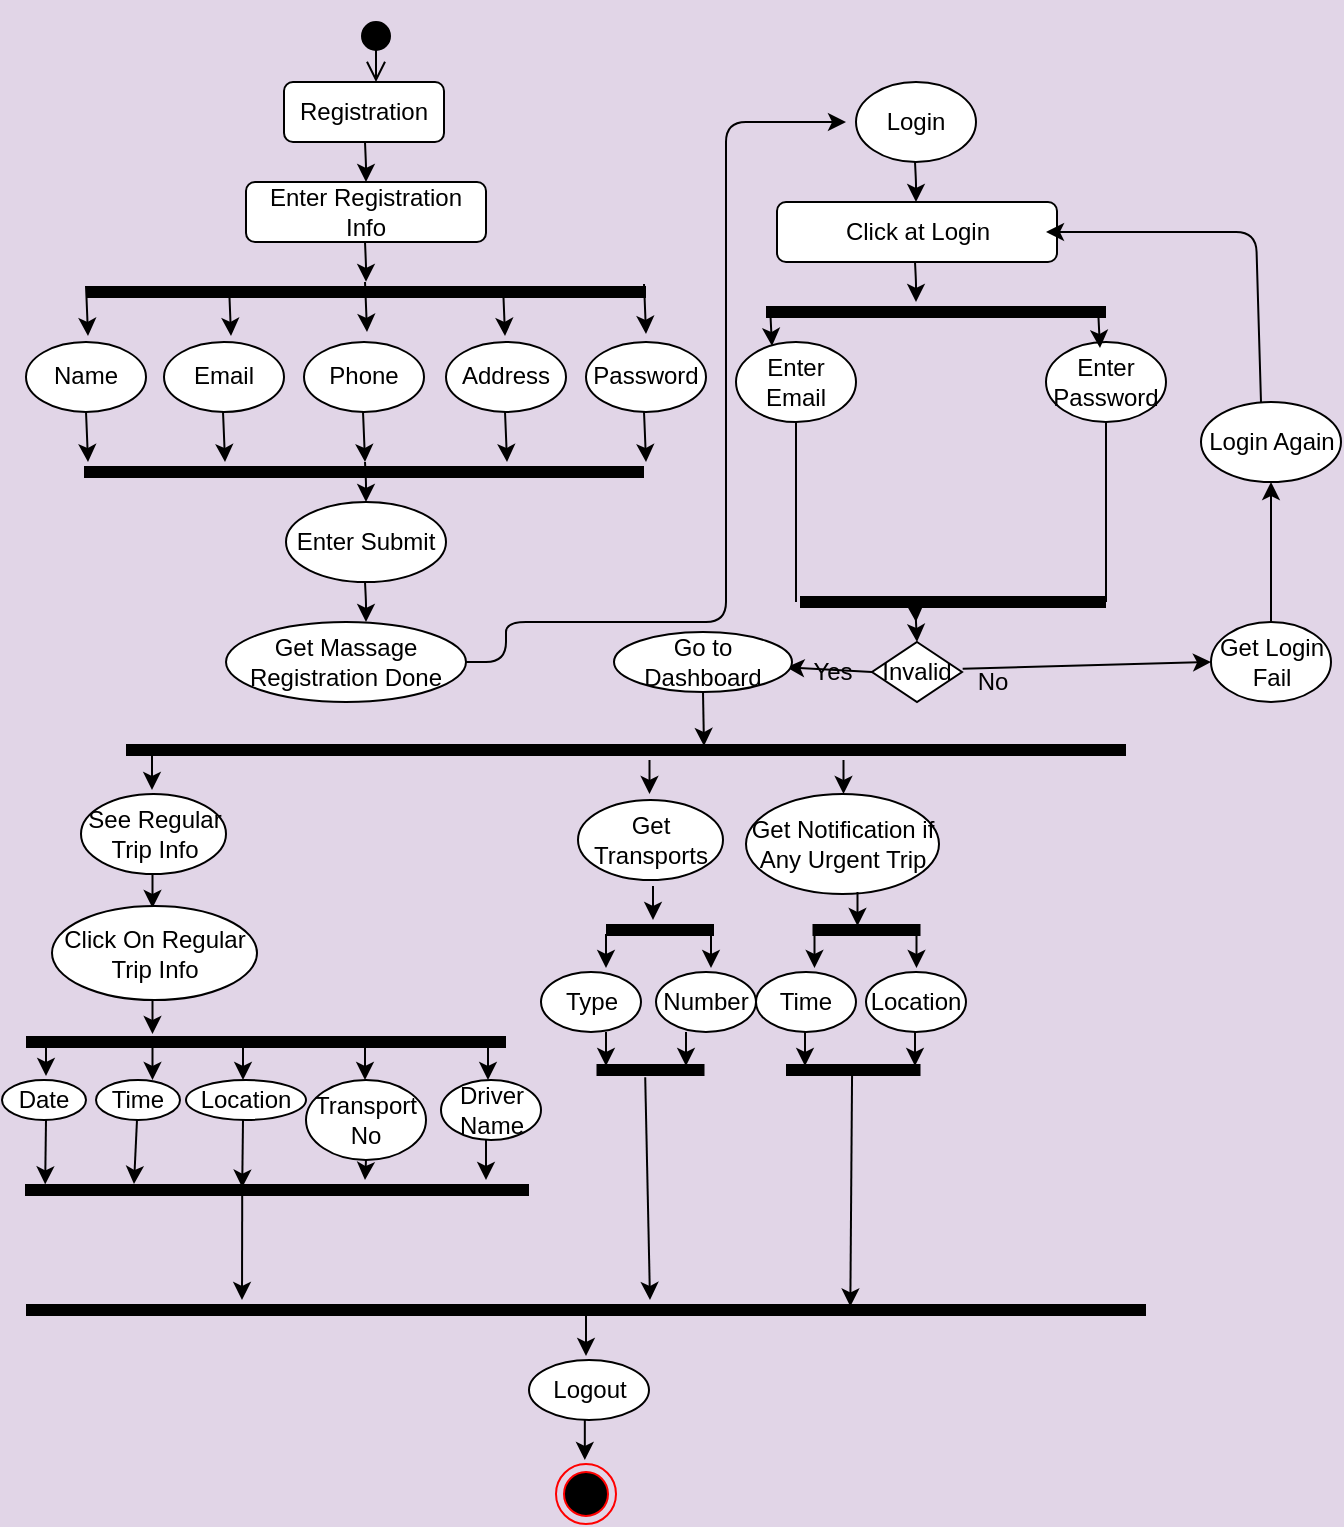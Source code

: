 <mxfile version="15.3.4" type="github">
  <diagram id="tKXObVT6ODstsICqTzrA" name="Page-1">
    <mxGraphModel dx="1488" dy="605" grid="0" gridSize="10" guides="1" tooltips="1" connect="1" arrows="1" fold="1" page="1" pageScale="1" pageWidth="827" pageHeight="1169" background="#E1D5E7" math="0" shadow="0">
      <root>
        <mxCell id="0" />
        <mxCell id="1" parent="0" />
        <mxCell id="a5vDsfFaX1BTuz3lG2Y1-60" value="" style="endArrow=classic;html=1;" parent="1" edge="1">
          <mxGeometry x="30" y="51" width="50" height="50" as="geometry">
            <mxPoint x="199.5" y="261" as="sourcePoint" />
            <mxPoint x="200" y="281" as="targetPoint" />
            <Array as="points">
              <mxPoint x="200" y="271" />
            </Array>
          </mxGeometry>
        </mxCell>
        <mxCell id="a5vDsfFaX1BTuz3lG2Y1-61" value="Get Massage Registration Done" style="ellipse;whiteSpace=wrap;html=1;" parent="1" vertex="1">
          <mxGeometry x="130" y="341" width="120" height="40" as="geometry" />
        </mxCell>
        <mxCell id="a5vDsfFaX1BTuz3lG2Y1-62" value="" style="endArrow=classic;html=1;" parent="1" edge="1">
          <mxGeometry x="30" y="41" width="50" height="50" as="geometry">
            <mxPoint x="199.5" y="321" as="sourcePoint" />
            <mxPoint x="200" y="341" as="targetPoint" />
            <Array as="points">
              <mxPoint x="200" y="331" />
            </Array>
          </mxGeometry>
        </mxCell>
        <mxCell id="a5vDsfFaX1BTuz3lG2Y1-63" value="Enter Submit" style="ellipse;whiteSpace=wrap;html=1;" parent="1" vertex="1">
          <mxGeometry x="160" y="281" width="80" height="40" as="geometry" />
        </mxCell>
        <mxCell id="a5vDsfFaX1BTuz3lG2Y1-64" value="" style="endArrow=classic;html=1;exitX=1;exitY=0.5;exitDx=0;exitDy=0;" parent="1" source="a5vDsfFaX1BTuz3lG2Y1-61" edge="1">
          <mxGeometry x="30" y="71" width="50" height="50" as="geometry">
            <mxPoint x="260" y="351" as="sourcePoint" />
            <mxPoint x="440" y="91" as="targetPoint" />
            <Array as="points">
              <mxPoint x="270" y="361" />
              <mxPoint x="270" y="341" />
              <mxPoint x="380" y="341" />
              <mxPoint x="380" y="261" />
              <mxPoint x="380" y="91" />
            </Array>
          </mxGeometry>
        </mxCell>
        <mxCell id="a5vDsfFaX1BTuz3lG2Y1-65" value="Login" style="ellipse;whiteSpace=wrap;html=1;" parent="1" vertex="1">
          <mxGeometry x="445" y="71" width="60" height="40" as="geometry" />
        </mxCell>
        <mxCell id="a5vDsfFaX1BTuz3lG2Y1-66" value="" style="endArrow=classic;html=1;" parent="1" edge="1">
          <mxGeometry x="30" y="21" width="50" height="50" as="geometry">
            <mxPoint x="474.5" y="111" as="sourcePoint" />
            <mxPoint x="475" y="131" as="targetPoint" />
            <Array as="points">
              <mxPoint x="475" y="121" />
            </Array>
          </mxGeometry>
        </mxCell>
        <mxCell id="a5vDsfFaX1BTuz3lG2Y1-67" value="Click at Login" style="rounded=1;whiteSpace=wrap;html=1;" parent="1" vertex="1">
          <mxGeometry x="405.5" y="131" width="140" height="30" as="geometry" />
        </mxCell>
        <mxCell id="a5vDsfFaX1BTuz3lG2Y1-68" value="" style="endArrow=classic;html=1;" parent="1" edge="1">
          <mxGeometry x="30" y="11" width="50" height="50" as="geometry">
            <mxPoint x="474.5" y="161" as="sourcePoint" />
            <mxPoint x="475" y="181" as="targetPoint" />
            <Array as="points">
              <mxPoint x="475" y="171" />
            </Array>
          </mxGeometry>
        </mxCell>
        <mxCell id="a5vDsfFaX1BTuz3lG2Y1-69" value="Enter Email" style="ellipse;whiteSpace=wrap;html=1;" parent="1" vertex="1">
          <mxGeometry x="385" y="201" width="60" height="40" as="geometry" />
        </mxCell>
        <mxCell id="a5vDsfFaX1BTuz3lG2Y1-70" value="Enter Password" style="ellipse;whiteSpace=wrap;html=1;" parent="1" vertex="1">
          <mxGeometry x="540" y="201" width="60" height="40" as="geometry" />
        </mxCell>
        <mxCell id="a5vDsfFaX1BTuz3lG2Y1-71" value="" style="endArrow=classic;html=1;" parent="1" edge="1">
          <mxGeometry x="56" y="4" width="50" height="50" as="geometry">
            <mxPoint x="566" y="184" as="sourcePoint" />
            <mxPoint x="567" y="204" as="targetPoint" />
            <Array as="points">
              <mxPoint x="566.5" y="194" />
            </Array>
          </mxGeometry>
        </mxCell>
        <mxCell id="a5vDsfFaX1BTuz3lG2Y1-72" value="" style="endArrow=none;html=1;entryX=0.5;entryY=1;entryDx=0;entryDy=0;" parent="1" target="a5vDsfFaX1BTuz3lG2Y1-69" edge="1">
          <mxGeometry x="30" y="71" width="50" height="50" as="geometry">
            <mxPoint x="415" y="331" as="sourcePoint" />
            <mxPoint x="460" y="281" as="targetPoint" />
          </mxGeometry>
        </mxCell>
        <mxCell id="a5vDsfFaX1BTuz3lG2Y1-73" value="" style="endArrow=none;html=1;entryX=0.5;entryY=1;entryDx=0;entryDy=0;" parent="1" target="a5vDsfFaX1BTuz3lG2Y1-70" edge="1">
          <mxGeometry x="30" y="71" width="50" height="50" as="geometry">
            <mxPoint x="570" y="331" as="sourcePoint" />
            <mxPoint x="460" y="281" as="targetPoint" />
          </mxGeometry>
        </mxCell>
        <mxCell id="a5vDsfFaX1BTuz3lG2Y1-74" value="" style="endArrow=classic;html=1;" parent="1" edge="1">
          <mxGeometry x="30" y="71" width="50" height="50" as="geometry">
            <mxPoint x="474.5" y="331" as="sourcePoint" />
            <mxPoint x="475" y="341" as="targetPoint" />
            <Array as="points">
              <mxPoint x="475" y="341" />
            </Array>
          </mxGeometry>
        </mxCell>
        <mxCell id="a5vDsfFaX1BTuz3lG2Y1-75" value="Invalid" style="rhombus;whiteSpace=wrap;html=1;" parent="1" vertex="1">
          <mxGeometry x="453" y="351" width="45" height="30" as="geometry" />
        </mxCell>
        <mxCell id="a5vDsfFaX1BTuz3lG2Y1-76" value="" style="endArrow=classic;html=1;exitX=0;exitY=0.5;exitDx=0;exitDy=0;entryX=-0.07;entryY=0.38;entryDx=0;entryDy=0;entryPerimeter=0;" parent="1" source="a5vDsfFaX1BTuz3lG2Y1-75" target="a5vDsfFaX1BTuz3lG2Y1-78" edge="1">
          <mxGeometry x="30" y="71" width="50" height="50" as="geometry">
            <mxPoint x="410" y="431" as="sourcePoint" />
            <mxPoint x="420" y="381" as="targetPoint" />
          </mxGeometry>
        </mxCell>
        <mxCell id="a5vDsfFaX1BTuz3lG2Y1-77" value="Go to Dashboard" style="ellipse;whiteSpace=wrap;html=1;" parent="1" vertex="1">
          <mxGeometry x="324" y="346" width="89" height="30" as="geometry" />
        </mxCell>
        <mxCell id="a5vDsfFaX1BTuz3lG2Y1-78" value="Yes" style="text;html=1;align=center;verticalAlign=middle;resizable=0;points=[];autosize=1;strokeColor=none;" parent="1" vertex="1">
          <mxGeometry x="413" y="356" width="40" height="20" as="geometry" />
        </mxCell>
        <mxCell id="a5vDsfFaX1BTuz3lG2Y1-79" value="No" style="text;html=1;align=center;verticalAlign=middle;resizable=0;points=[];autosize=1;strokeColor=none;" parent="1" vertex="1">
          <mxGeometry x="498" y="361" width="30" height="20" as="geometry" />
        </mxCell>
        <mxCell id="a5vDsfFaX1BTuz3lG2Y1-80" value="Get Login Fail" style="ellipse;whiteSpace=wrap;html=1;" parent="1" vertex="1">
          <mxGeometry x="622.5" y="341" width="60" height="40" as="geometry" />
        </mxCell>
        <mxCell id="a5vDsfFaX1BTuz3lG2Y1-81" value="" style="endArrow=classic;html=1;entryX=0;entryY=0.5;entryDx=0;entryDy=0;exitX=0.011;exitY=0.167;exitDx=0;exitDy=0;exitPerimeter=0;" parent="1" source="a5vDsfFaX1BTuz3lG2Y1-79" target="a5vDsfFaX1BTuz3lG2Y1-80" edge="1">
          <mxGeometry x="30" y="63" width="50" height="50" as="geometry">
            <mxPoint x="497" y="373" as="sourcePoint" />
            <mxPoint x="590" y="373" as="targetPoint" />
          </mxGeometry>
        </mxCell>
        <mxCell id="a5vDsfFaX1BTuz3lG2Y1-82" value="" style="endArrow=classic;html=1;exitX=0.5;exitY=0;exitDx=0;exitDy=0;" parent="1" edge="1">
          <mxGeometry x="25" y="71" width="50" height="50" as="geometry">
            <mxPoint x="647.5" y="231" as="sourcePoint" />
            <mxPoint x="540" y="146" as="targetPoint" />
            <Array as="points">
              <mxPoint x="645" y="146" />
            </Array>
          </mxGeometry>
        </mxCell>
        <mxCell id="a5vDsfFaX1BTuz3lG2Y1-83" value="Login Again" style="ellipse;whiteSpace=wrap;html=1;" parent="1" vertex="1">
          <mxGeometry x="617.5" y="231" width="70" height="40" as="geometry" />
        </mxCell>
        <mxCell id="a5vDsfFaX1BTuz3lG2Y1-84" value="" style="endArrow=classic;html=1;exitX=0.5;exitY=0;exitDx=0;exitDy=0;entryX=0.5;entryY=1;entryDx=0;entryDy=0;" parent="1" source="a5vDsfFaX1BTuz3lG2Y1-80" target="a5vDsfFaX1BTuz3lG2Y1-83" edge="1">
          <mxGeometry x="30" y="71" width="50" height="50" as="geometry">
            <mxPoint x="410" y="431" as="sourcePoint" />
            <mxPoint x="460" y="381" as="targetPoint" />
          </mxGeometry>
        </mxCell>
        <mxCell id="a5vDsfFaX1BTuz3lG2Y1-85" value="Registration" style="rounded=1;whiteSpace=wrap;html=1;" parent="1" vertex="1">
          <mxGeometry x="159" y="71" width="80" height="30" as="geometry" />
        </mxCell>
        <mxCell id="a5vDsfFaX1BTuz3lG2Y1-86" value="Enter Registration Info" style="rounded=1;whiteSpace=wrap;html=1;" parent="1" vertex="1">
          <mxGeometry x="140" y="121" width="120" height="30" as="geometry" />
        </mxCell>
        <mxCell id="a5vDsfFaX1BTuz3lG2Y1-87" value="" style="endArrow=classic;html=1;" parent="1" edge="1">
          <mxGeometry x="30" y="66.142" width="50" height="58.294" as="geometry">
            <mxPoint x="199.5" y="101.118" as="sourcePoint" />
            <mxPoint x="200" y="121" as="targetPoint" />
            <Array as="points">
              <mxPoint x="200" y="112.777" />
            </Array>
          </mxGeometry>
        </mxCell>
        <mxCell id="a5vDsfFaX1BTuz3lG2Y1-88" value="" style="endArrow=classic;html=1;" parent="1" edge="1">
          <mxGeometry x="30" y="46.072" width="50" height="58.294" as="geometry">
            <mxPoint x="199.5" y="151.001" as="sourcePoint" />
            <mxPoint x="200" y="170.93" as="targetPoint" />
            <Array as="points">
              <mxPoint x="200" y="162.66" />
            </Array>
          </mxGeometry>
        </mxCell>
        <mxCell id="a5vDsfFaX1BTuz3lG2Y1-89" value="Name" style="ellipse;whiteSpace=wrap;html=1;" parent="1" vertex="1">
          <mxGeometry x="30" y="201.004" width="60" height="34.976" as="geometry" />
        </mxCell>
        <mxCell id="a5vDsfFaX1BTuz3lG2Y1-90" value="Email" style="ellipse;whiteSpace=wrap;html=1;" parent="1" vertex="1">
          <mxGeometry x="99" y="201.004" width="60" height="34.976" as="geometry" />
        </mxCell>
        <mxCell id="a5vDsfFaX1BTuz3lG2Y1-91" value="Phone" style="ellipse;whiteSpace=wrap;html=1;" parent="1" vertex="1">
          <mxGeometry x="169" y="201.004" width="60" height="34.976" as="geometry" />
        </mxCell>
        <mxCell id="a5vDsfFaX1BTuz3lG2Y1-92" value="Address" style="ellipse;whiteSpace=wrap;html=1;" parent="1" vertex="1">
          <mxGeometry x="240" y="201.004" width="60" height="34.976" as="geometry" />
        </mxCell>
        <mxCell id="a5vDsfFaX1BTuz3lG2Y1-93" value="Password" style="ellipse;whiteSpace=wrap;html=1;" parent="1" vertex="1">
          <mxGeometry x="310" y="201.004" width="60" height="34.976" as="geometry" />
        </mxCell>
        <mxCell id="a5vDsfFaX1BTuz3lG2Y1-94" value="" style="html=1;verticalAlign=bottom;startArrow=circle;startFill=1;endArrow=open;startSize=6;endSize=8;" parent="1" edge="1">
          <mxGeometry x="30" y="40" width="80" as="geometry">
            <mxPoint x="205" y="40" as="sourcePoint" />
            <mxPoint x="205" y="71" as="targetPoint" />
          </mxGeometry>
        </mxCell>
        <mxCell id="a5vDsfFaX1BTuz3lG2Y1-95" value="" style="shape=line;html=1;strokeWidth=6;" parent="1" vertex="1">
          <mxGeometry x="60" y="171" width="280" height="10" as="geometry" />
        </mxCell>
        <mxCell id="a5vDsfFaX1BTuz3lG2Y1-96" value="" style="endArrow=classic;html=1;" parent="1" edge="1">
          <mxGeometry x="30" y="33.092" width="50" height="58.294" as="geometry">
            <mxPoint x="60" y="172.997" as="sourcePoint" />
            <mxPoint x="61" y="197.95" as="targetPoint" />
            <Array as="points">
              <mxPoint x="60.5" y="184.656" />
            </Array>
          </mxGeometry>
        </mxCell>
        <mxCell id="a5vDsfFaX1BTuz3lG2Y1-97" value="" style="endArrow=classic;html=1;" parent="1" edge="1">
          <mxGeometry x="101.5" y="33.092" width="50" height="58.294" as="geometry">
            <mxPoint x="131.5" y="172.997" as="sourcePoint" />
            <mxPoint x="132.5" y="197.95" as="targetPoint" />
            <Array as="points">
              <mxPoint x="132" y="184.656" />
            </Array>
          </mxGeometry>
        </mxCell>
        <mxCell id="a5vDsfFaX1BTuz3lG2Y1-98" value="" style="endArrow=classic;html=1;" parent="1" edge="1">
          <mxGeometry x="169.5" y="31.092" width="50" height="58.294" as="geometry">
            <mxPoint x="199.5" y="170.997" as="sourcePoint" />
            <mxPoint x="200.5" y="195.95" as="targetPoint" />
            <Array as="points">
              <mxPoint x="200" y="182.656" />
            </Array>
          </mxGeometry>
        </mxCell>
        <mxCell id="a5vDsfFaX1BTuz3lG2Y1-99" value="" style="endArrow=classic;html=1;" parent="1" edge="1">
          <mxGeometry x="238.5" y="33.092" width="50" height="58.294" as="geometry">
            <mxPoint x="268.5" y="172.997" as="sourcePoint" />
            <mxPoint x="269.5" y="197.95" as="targetPoint" />
            <Array as="points">
              <mxPoint x="269" y="184.656" />
            </Array>
          </mxGeometry>
        </mxCell>
        <mxCell id="a5vDsfFaX1BTuz3lG2Y1-100" value="" style="endArrow=classic;html=1;" parent="1" edge="1">
          <mxGeometry x="309" y="32.092" width="50" height="58.294" as="geometry">
            <mxPoint x="339" y="171.997" as="sourcePoint" />
            <mxPoint x="340" y="196.95" as="targetPoint" />
            <Array as="points">
              <mxPoint x="339.5" y="183.656" />
            </Array>
          </mxGeometry>
        </mxCell>
        <mxCell id="a5vDsfFaX1BTuz3lG2Y1-101" value="" style="endArrow=classic;html=1;" parent="1" edge="1">
          <mxGeometry x="30" y="96.072" width="50" height="58.294" as="geometry">
            <mxPoint x="60" y="235.977" as="sourcePoint" />
            <mxPoint x="61" y="261" as="targetPoint" />
            <Array as="points">
              <mxPoint x="60.5" y="247.636" />
            </Array>
          </mxGeometry>
        </mxCell>
        <mxCell id="a5vDsfFaX1BTuz3lG2Y1-102" value="" style="endArrow=classic;html=1;" parent="1" edge="1">
          <mxGeometry x="98.5" y="96.072" width="50" height="58.294" as="geometry">
            <mxPoint x="128.5" y="235.977" as="sourcePoint" />
            <mxPoint x="129.5" y="261" as="targetPoint" />
            <Array as="points">
              <mxPoint x="129" y="247.636" />
            </Array>
          </mxGeometry>
        </mxCell>
        <mxCell id="a5vDsfFaX1BTuz3lG2Y1-103" value="" style="endArrow=classic;html=1;" parent="1" edge="1">
          <mxGeometry x="168.5" y="96.072" width="50" height="58.294" as="geometry">
            <mxPoint x="198.5" y="235.977" as="sourcePoint" />
            <mxPoint x="199.5" y="261" as="targetPoint" />
            <Array as="points">
              <mxPoint x="199" y="247.636" />
            </Array>
          </mxGeometry>
        </mxCell>
        <mxCell id="a5vDsfFaX1BTuz3lG2Y1-104" value="" style="endArrow=classic;html=1;" parent="1" edge="1">
          <mxGeometry x="239.5" y="96.072" width="50" height="58.294" as="geometry">
            <mxPoint x="269.5" y="235.977" as="sourcePoint" />
            <mxPoint x="270.5" y="261" as="targetPoint" />
            <Array as="points">
              <mxPoint x="270" y="247.636" />
            </Array>
          </mxGeometry>
        </mxCell>
        <mxCell id="a5vDsfFaX1BTuz3lG2Y1-105" value="" style="endArrow=classic;html=1;" parent="1" edge="1">
          <mxGeometry x="309" y="96.072" width="50" height="58.294" as="geometry">
            <mxPoint x="339" y="235.977" as="sourcePoint" />
            <mxPoint x="340" y="261" as="targetPoint" />
            <Array as="points">
              <mxPoint x="339.5" y="247.636" />
            </Array>
          </mxGeometry>
        </mxCell>
        <mxCell id="a5vDsfFaX1BTuz3lG2Y1-106" value="" style="shape=line;html=1;strokeWidth=6;" parent="1" vertex="1">
          <mxGeometry x="59" y="261" width="280" height="10" as="geometry" />
        </mxCell>
        <mxCell id="a5vDsfFaX1BTuz3lG2Y1-107" value="" style="shape=line;html=1;strokeWidth=6;" parent="1" vertex="1">
          <mxGeometry x="400" y="181" width="170" height="10" as="geometry" />
        </mxCell>
        <mxCell id="a5vDsfFaX1BTuz3lG2Y1-108" value="" style="endArrow=classic;html=1;" parent="1" edge="1">
          <mxGeometry x="-108" y="3" width="50" height="50" as="geometry">
            <mxPoint x="402" y="183" as="sourcePoint" />
            <mxPoint x="403" y="203" as="targetPoint" />
            <Array as="points">
              <mxPoint x="402.5" y="193" />
            </Array>
          </mxGeometry>
        </mxCell>
        <mxCell id="a5vDsfFaX1BTuz3lG2Y1-109" value="" style="endArrow=classic;html=1;" parent="1" edge="1">
          <mxGeometry x="-35.5" y="151" width="50" height="50" as="geometry">
            <mxPoint x="474.5" y="331" as="sourcePoint" />
            <mxPoint x="475.5" y="351" as="targetPoint" />
            <Array as="points">
              <mxPoint x="475" y="341" />
            </Array>
          </mxGeometry>
        </mxCell>
        <mxCell id="a5vDsfFaX1BTuz3lG2Y1-110" value="" style="shape=line;html=1;strokeWidth=6;" parent="1" vertex="1">
          <mxGeometry x="417" y="326" width="153" height="10" as="geometry" />
        </mxCell>
        <mxCell id="a5vDsfFaX1BTuz3lG2Y1-2" value="" style="shape=line;html=1;strokeWidth=6;rotation=0;" parent="1" vertex="1">
          <mxGeometry x="80" y="400" width="500" height="10" as="geometry" />
        </mxCell>
        <mxCell id="a5vDsfFaX1BTuz3lG2Y1-3" value="" style="endArrow=classic;html=1;" parent="1" edge="1">
          <mxGeometry x="35" y="307" width="50" height="50" as="geometry">
            <mxPoint x="93" y="408" as="sourcePoint" />
            <mxPoint x="93" y="425" as="targetPoint" />
          </mxGeometry>
        </mxCell>
        <mxCell id="a5vDsfFaX1BTuz3lG2Y1-4" value="" style="endArrow=classic;html=1;" parent="1" edge="1">
          <mxGeometry x="283.75" y="309" width="50" height="50" as="geometry">
            <mxPoint x="341.75" y="410" as="sourcePoint" />
            <mxPoint x="341.75" y="427" as="targetPoint" />
          </mxGeometry>
        </mxCell>
        <mxCell id="a5vDsfFaX1BTuz3lG2Y1-5" value="" style="endArrow=classic;html=1;" parent="1" edge="1">
          <mxGeometry x="380.75" y="309" width="50" height="50" as="geometry">
            <mxPoint x="438.75" y="410" as="sourcePoint" />
            <mxPoint x="438.75" y="427" as="targetPoint" />
          </mxGeometry>
        </mxCell>
        <mxCell id="a5vDsfFaX1BTuz3lG2Y1-7" value="See Regular Trip Info" style="ellipse;whiteSpace=wrap;html=1;" parent="1" vertex="1">
          <mxGeometry x="57.5" y="427" width="72.5" height="40" as="geometry" />
        </mxCell>
        <mxCell id="a5vDsfFaX1BTuz3lG2Y1-8" value="Get Transports" style="ellipse;whiteSpace=wrap;html=1;" parent="1" vertex="1">
          <mxGeometry x="306" y="430" width="72.5" height="40" as="geometry" />
        </mxCell>
        <mxCell id="a5vDsfFaX1BTuz3lG2Y1-9" value="Get Notification if Any Urgent Trip" style="ellipse;whiteSpace=wrap;html=1;" parent="1" vertex="1">
          <mxGeometry x="390" y="427" width="96.5" height="50" as="geometry" />
        </mxCell>
        <mxCell id="a5vDsfFaX1BTuz3lG2Y1-11" value="" style="endArrow=classic;html=1;" parent="1" edge="1">
          <mxGeometry x="35.25" y="366" width="50" height="50" as="geometry">
            <mxPoint x="93.25" y="467" as="sourcePoint" />
            <mxPoint x="93.25" y="484" as="targetPoint" />
          </mxGeometry>
        </mxCell>
        <mxCell id="a5vDsfFaX1BTuz3lG2Y1-12" value="Click On Regular Trip Info" style="ellipse;whiteSpace=wrap;html=1;" parent="1" vertex="1">
          <mxGeometry x="43" y="483" width="102.5" height="47" as="geometry" />
        </mxCell>
        <mxCell id="a5vDsfFaX1BTuz3lG2Y1-13" value="" style="shape=line;html=1;strokeWidth=6;rotation=0;" parent="1" vertex="1">
          <mxGeometry x="30" y="546" width="240" height="10" as="geometry" />
        </mxCell>
        <mxCell id="a5vDsfFaX1BTuz3lG2Y1-14" value="" style="endArrow=classic;html=1;" parent="1" edge="1">
          <mxGeometry x="35.25" y="429" width="50" height="50" as="geometry">
            <mxPoint x="93.25" y="530" as="sourcePoint" />
            <mxPoint x="93.25" y="547" as="targetPoint" />
          </mxGeometry>
        </mxCell>
        <mxCell id="a5vDsfFaX1BTuz3lG2Y1-15" value="" style="endArrow=classic;html=1;" parent="1" edge="1">
          <mxGeometry x="-18" y="450" width="50" height="50" as="geometry">
            <mxPoint x="40" y="551" as="sourcePoint" />
            <mxPoint x="40" y="568" as="targetPoint" />
          </mxGeometry>
        </mxCell>
        <mxCell id="a5vDsfFaX1BTuz3lG2Y1-16" value="" style="endArrow=classic;html=1;" parent="1" edge="1">
          <mxGeometry x="35.25" y="452" width="50" height="50" as="geometry">
            <mxPoint x="93.25" y="553" as="sourcePoint" />
            <mxPoint x="93.25" y="570" as="targetPoint" />
          </mxGeometry>
        </mxCell>
        <mxCell id="a5vDsfFaX1BTuz3lG2Y1-17" value="" style="endArrow=classic;html=1;" parent="1" edge="1">
          <mxGeometry x="80.5" y="452" width="50" height="50" as="geometry">
            <mxPoint x="138.5" y="553" as="sourcePoint" />
            <mxPoint x="138.5" y="570" as="targetPoint" />
          </mxGeometry>
        </mxCell>
        <mxCell id="a5vDsfFaX1BTuz3lG2Y1-18" value="" style="endArrow=classic;html=1;" parent="1" edge="1">
          <mxGeometry x="141.5" y="452" width="50" height="50" as="geometry">
            <mxPoint x="199.5" y="553" as="sourcePoint" />
            <mxPoint x="199.5" y="570" as="targetPoint" />
          </mxGeometry>
        </mxCell>
        <mxCell id="a5vDsfFaX1BTuz3lG2Y1-19" value="" style="endArrow=classic;html=1;" parent="1" edge="1">
          <mxGeometry x="203" y="452" width="50" height="50" as="geometry">
            <mxPoint x="261" y="553" as="sourcePoint" />
            <mxPoint x="261" y="570" as="targetPoint" />
          </mxGeometry>
        </mxCell>
        <mxCell id="a5vDsfFaX1BTuz3lG2Y1-20" value="Date" style="ellipse;whiteSpace=wrap;html=1;" parent="1" vertex="1">
          <mxGeometry x="18" y="570" width="42" height="20" as="geometry" />
        </mxCell>
        <mxCell id="a5vDsfFaX1BTuz3lG2Y1-21" value="Time" style="ellipse;whiteSpace=wrap;html=1;" parent="1" vertex="1">
          <mxGeometry x="65" y="570" width="42" height="20" as="geometry" />
        </mxCell>
        <mxCell id="a5vDsfFaX1BTuz3lG2Y1-22" value="Location" style="ellipse;whiteSpace=wrap;html=1;" parent="1" vertex="1">
          <mxGeometry x="110" y="570" width="60" height="20" as="geometry" />
        </mxCell>
        <mxCell id="a5vDsfFaX1BTuz3lG2Y1-23" value="Transport No" style="ellipse;whiteSpace=wrap;html=1;" parent="1" vertex="1">
          <mxGeometry x="170" y="570" width="60" height="40" as="geometry" />
        </mxCell>
        <mxCell id="a5vDsfFaX1BTuz3lG2Y1-24" value="Driver Name" style="ellipse;whiteSpace=wrap;html=1;" parent="1" vertex="1">
          <mxGeometry x="237.5" y="570" width="50" height="30" as="geometry" />
        </mxCell>
        <mxCell id="a5vDsfFaX1BTuz3lG2Y1-25" value="" style="shape=line;html=1;strokeWidth=6;rotation=0;" parent="1" vertex="1">
          <mxGeometry x="29.5" y="620" width="252" height="10" as="geometry" />
        </mxCell>
        <mxCell id="a5vDsfFaX1BTuz3lG2Y1-26" value="" style="endArrow=classic;html=1;" parent="1" edge="1">
          <mxGeometry x="202" y="499" width="50" height="50" as="geometry">
            <mxPoint x="260" y="600" as="sourcePoint" />
            <mxPoint x="260" y="620" as="targetPoint" />
          </mxGeometry>
        </mxCell>
        <mxCell id="a5vDsfFaX1BTuz3lG2Y1-27" value="" style="endArrow=classic;html=1;" parent="1" edge="1">
          <mxGeometry x="141.5" y="502" width="50" height="50" as="geometry">
            <mxPoint x="200" y="610" as="sourcePoint" />
            <mxPoint x="199.5" y="620" as="targetPoint" />
          </mxGeometry>
        </mxCell>
        <mxCell id="a5vDsfFaX1BTuz3lG2Y1-28" value="" style="endArrow=classic;html=1;entryX=0.431;entryY=0.38;entryDx=0;entryDy=0;entryPerimeter=0;" parent="1" target="a5vDsfFaX1BTuz3lG2Y1-25" edge="1">
          <mxGeometry x="80.5" y="489" width="50" height="50" as="geometry">
            <mxPoint x="138.5" y="590" as="sourcePoint" />
            <mxPoint x="138.5" y="607" as="targetPoint" />
          </mxGeometry>
        </mxCell>
        <mxCell id="a5vDsfFaX1BTuz3lG2Y1-29" value="" style="endArrow=classic;html=1;" parent="1" edge="1">
          <mxGeometry x="27.5" y="489" width="50" height="50" as="geometry">
            <mxPoint x="85.5" y="590" as="sourcePoint" />
            <mxPoint x="84" y="622" as="targetPoint" />
          </mxGeometry>
        </mxCell>
        <mxCell id="a5vDsfFaX1BTuz3lG2Y1-30" value="" style="endArrow=classic;html=1;entryX=0.04;entryY=0.22;entryDx=0;entryDy=0;entryPerimeter=0;" parent="1" target="a5vDsfFaX1BTuz3lG2Y1-25" edge="1">
          <mxGeometry x="-18" y="489" width="50" height="50" as="geometry">
            <mxPoint x="40" y="590" as="sourcePoint" />
            <mxPoint x="40" y="607" as="targetPoint" />
          </mxGeometry>
        </mxCell>
        <mxCell id="a5vDsfFaX1BTuz3lG2Y1-31" value="" style="endArrow=classic;html=1;exitX=0.431;exitY=0.62;exitDx=0;exitDy=0;exitPerimeter=0;" parent="1" source="a5vDsfFaX1BTuz3lG2Y1-25" edge="1">
          <mxGeometry x="18" y="400" width="50" height="50" as="geometry">
            <mxPoint x="390" y="600" as="sourcePoint" />
            <mxPoint x="138" y="680" as="targetPoint" />
          </mxGeometry>
        </mxCell>
        <mxCell id="a5vDsfFaX1BTuz3lG2Y1-32" value="" style="shape=line;html=1;strokeWidth=6;rotation=0;" parent="1" vertex="1">
          <mxGeometry x="320" y="490" width="54" height="10" as="geometry" />
        </mxCell>
        <mxCell id="a5vDsfFaX1BTuz3lG2Y1-33" value="" style="endArrow=classic;html=1;" parent="1" edge="1">
          <mxGeometry x="285.5" y="372" width="50" height="50" as="geometry">
            <mxPoint x="343.5" y="473" as="sourcePoint" />
            <mxPoint x="343.5" y="490" as="targetPoint" />
          </mxGeometry>
        </mxCell>
        <mxCell id="a5vDsfFaX1BTuz3lG2Y1-34" value="" style="endArrow=classic;html=1;" parent="1" edge="1">
          <mxGeometry x="262" y="396" width="50" height="50" as="geometry">
            <mxPoint x="320" y="497" as="sourcePoint" />
            <mxPoint x="320" y="514" as="targetPoint" />
          </mxGeometry>
        </mxCell>
        <mxCell id="a5vDsfFaX1BTuz3lG2Y1-35" value="" style="endArrow=classic;html=1;" parent="1" edge="1">
          <mxGeometry x="314.5" y="396" width="50" height="50" as="geometry">
            <mxPoint x="372.5" y="497" as="sourcePoint" />
            <mxPoint x="372.5" y="514" as="targetPoint" />
          </mxGeometry>
        </mxCell>
        <mxCell id="a5vDsfFaX1BTuz3lG2Y1-36" value="Type" style="ellipse;whiteSpace=wrap;html=1;" parent="1" vertex="1">
          <mxGeometry x="287.5" y="516" width="50" height="30" as="geometry" />
        </mxCell>
        <mxCell id="a5vDsfFaX1BTuz3lG2Y1-37" value="Number" style="ellipse;whiteSpace=wrap;html=1;" parent="1" vertex="1">
          <mxGeometry x="345" y="516" width="50" height="30" as="geometry" />
        </mxCell>
        <mxCell id="a5vDsfFaX1BTuz3lG2Y1-38" value="" style="shape=line;html=1;strokeWidth=6;rotation=0;" parent="1" vertex="1">
          <mxGeometry x="315.25" y="560" width="54" height="10" as="geometry" />
        </mxCell>
        <mxCell id="a5vDsfFaX1BTuz3lG2Y1-39" value="" style="endArrow=classic;html=1;" parent="1" edge="1">
          <mxGeometry x="302" y="445" width="50" height="50" as="geometry">
            <mxPoint x="360" y="546" as="sourcePoint" />
            <mxPoint x="360" y="563" as="targetPoint" />
          </mxGeometry>
        </mxCell>
        <mxCell id="a5vDsfFaX1BTuz3lG2Y1-40" value="" style="endArrow=classic;html=1;" parent="1" edge="1">
          <mxGeometry x="262" y="445" width="50" height="50" as="geometry">
            <mxPoint x="320" y="546" as="sourcePoint" />
            <mxPoint x="320" y="563" as="targetPoint" />
          </mxGeometry>
        </mxCell>
        <mxCell id="a5vDsfFaX1BTuz3lG2Y1-41" value="" style="endArrow=classic;html=1;exitX=0.451;exitY=0.86;exitDx=0;exitDy=0;exitPerimeter=0;" parent="1" source="a5vDsfFaX1BTuz3lG2Y1-38" edge="1">
          <mxGeometry x="18" y="400" width="50" height="50" as="geometry">
            <mxPoint x="390" y="590" as="sourcePoint" />
            <mxPoint x="342" y="680" as="targetPoint" />
          </mxGeometry>
        </mxCell>
        <mxCell id="a5vDsfFaX1BTuz3lG2Y1-42" value="" style="endArrow=classic;html=1;" parent="1" edge="1">
          <mxGeometry x="387.75" y="375" width="50" height="50" as="geometry">
            <mxPoint x="445.75" y="476" as="sourcePoint" />
            <mxPoint x="445.75" y="493" as="targetPoint" />
          </mxGeometry>
        </mxCell>
        <mxCell id="a5vDsfFaX1BTuz3lG2Y1-43" value="" style="shape=line;html=1;strokeWidth=6;rotation=0;" parent="1" vertex="1">
          <mxGeometry x="423.25" y="490" width="54" height="10" as="geometry" />
        </mxCell>
        <mxCell id="a5vDsfFaX1BTuz3lG2Y1-44" value="" style="endArrow=classic;html=1;" parent="1" edge="1">
          <mxGeometry x="366.25" y="396" width="50" height="50" as="geometry">
            <mxPoint x="424.25" y="497" as="sourcePoint" />
            <mxPoint x="424.25" y="514" as="targetPoint" />
          </mxGeometry>
        </mxCell>
        <mxCell id="a5vDsfFaX1BTuz3lG2Y1-45" value="" style="endArrow=classic;html=1;" parent="1" edge="1">
          <mxGeometry x="417.25" y="396" width="50" height="50" as="geometry">
            <mxPoint x="475.25" y="497" as="sourcePoint" />
            <mxPoint x="475.25" y="514" as="targetPoint" />
          </mxGeometry>
        </mxCell>
        <mxCell id="a5vDsfFaX1BTuz3lG2Y1-46" value="Time" style="ellipse;whiteSpace=wrap;html=1;" parent="1" vertex="1">
          <mxGeometry x="395" y="516" width="50" height="30" as="geometry" />
        </mxCell>
        <mxCell id="a5vDsfFaX1BTuz3lG2Y1-47" value="Location" style="ellipse;whiteSpace=wrap;html=1;" parent="1" vertex="1">
          <mxGeometry x="450" y="516" width="50" height="30" as="geometry" />
        </mxCell>
        <mxCell id="a5vDsfFaX1BTuz3lG2Y1-48" value="" style="endArrow=classic;html=1;" parent="1" edge="1">
          <mxGeometry x="361.5" y="445" width="50" height="50" as="geometry">
            <mxPoint x="419.5" y="546" as="sourcePoint" />
            <mxPoint x="419.5" y="563" as="targetPoint" />
          </mxGeometry>
        </mxCell>
        <mxCell id="a5vDsfFaX1BTuz3lG2Y1-49" value="" style="endArrow=classic;html=1;" parent="1" edge="1">
          <mxGeometry x="416.5" y="445" width="50" height="50" as="geometry">
            <mxPoint x="474.5" y="546" as="sourcePoint" />
            <mxPoint x="474.5" y="563" as="targetPoint" />
          </mxGeometry>
        </mxCell>
        <mxCell id="a5vDsfFaX1BTuz3lG2Y1-50" value="" style="shape=line;html=1;strokeWidth=6;rotation=0;" parent="1" vertex="1">
          <mxGeometry x="410" y="560" width="67.25" height="10" as="geometry" />
        </mxCell>
        <mxCell id="a5vDsfFaX1BTuz3lG2Y1-51" value="" style="endArrow=classic;html=1;exitX=0.451;exitY=0.86;exitDx=0;exitDy=0;exitPerimeter=0;entryX=0.736;entryY=0.324;entryDx=0;entryDy=0;entryPerimeter=0;" parent="1" target="a5vDsfFaX1BTuz3lG2Y1-55" edge="1">
          <mxGeometry x="18" y="400" width="50" height="50" as="geometry">
            <mxPoint x="443.054" y="564.0" as="sourcePoint" />
            <mxPoint x="445.45" y="1076.2" as="targetPoint" />
          </mxGeometry>
        </mxCell>
        <mxCell id="a5vDsfFaX1BTuz3lG2Y1-55" value="" style="shape=line;html=1;strokeWidth=6;rotation=0;" parent="1" vertex="1">
          <mxGeometry x="30" y="680" width="560" height="10" as="geometry" />
        </mxCell>
        <mxCell id="a5vDsfFaX1BTuz3lG2Y1-56" value="" style="endArrow=classic;html=1;" parent="1" edge="1">
          <mxGeometry x="18" y="400" width="50" height="50" as="geometry">
            <mxPoint x="310" y="688" as="sourcePoint" />
            <mxPoint x="310" y="708" as="targetPoint" />
          </mxGeometry>
        </mxCell>
        <mxCell id="a5vDsfFaX1BTuz3lG2Y1-57" value="Logout" style="ellipse;whiteSpace=wrap;html=1;" parent="1" vertex="1">
          <mxGeometry x="281.5" y="710" width="60" height="30" as="geometry" />
        </mxCell>
        <mxCell id="a5vDsfFaX1BTuz3lG2Y1-58" value="" style="endArrow=classic;html=1;" parent="1" edge="1">
          <mxGeometry x="18" y="400" width="50" height="50" as="geometry">
            <mxPoint x="309.41" y="740.0" as="sourcePoint" />
            <mxPoint x="309.41" y="760.0" as="targetPoint" />
          </mxGeometry>
        </mxCell>
        <mxCell id="a5vDsfFaX1BTuz3lG2Y1-111" value="" style="endArrow=classic;html=1;exitX=0.5;exitY=1;exitDx=0;exitDy=0;entryX=0.578;entryY=0.3;entryDx=0;entryDy=0;entryPerimeter=0;" parent="1" source="a5vDsfFaX1BTuz3lG2Y1-77" target="a5vDsfFaX1BTuz3lG2Y1-2" edge="1">
          <mxGeometry width="50" height="50" relative="1" as="geometry">
            <mxPoint x="390" y="490" as="sourcePoint" />
            <mxPoint x="440" y="440" as="targetPoint" />
          </mxGeometry>
        </mxCell>
        <mxCell id="a5vDsfFaX1BTuz3lG2Y1-112" value="" style="ellipse;html=1;shape=endState;fillColor=#000000;strokeColor=#ff0000;" parent="1" vertex="1">
          <mxGeometry x="295" y="762" width="30" height="30" as="geometry" />
        </mxCell>
      </root>
    </mxGraphModel>
  </diagram>
</mxfile>
